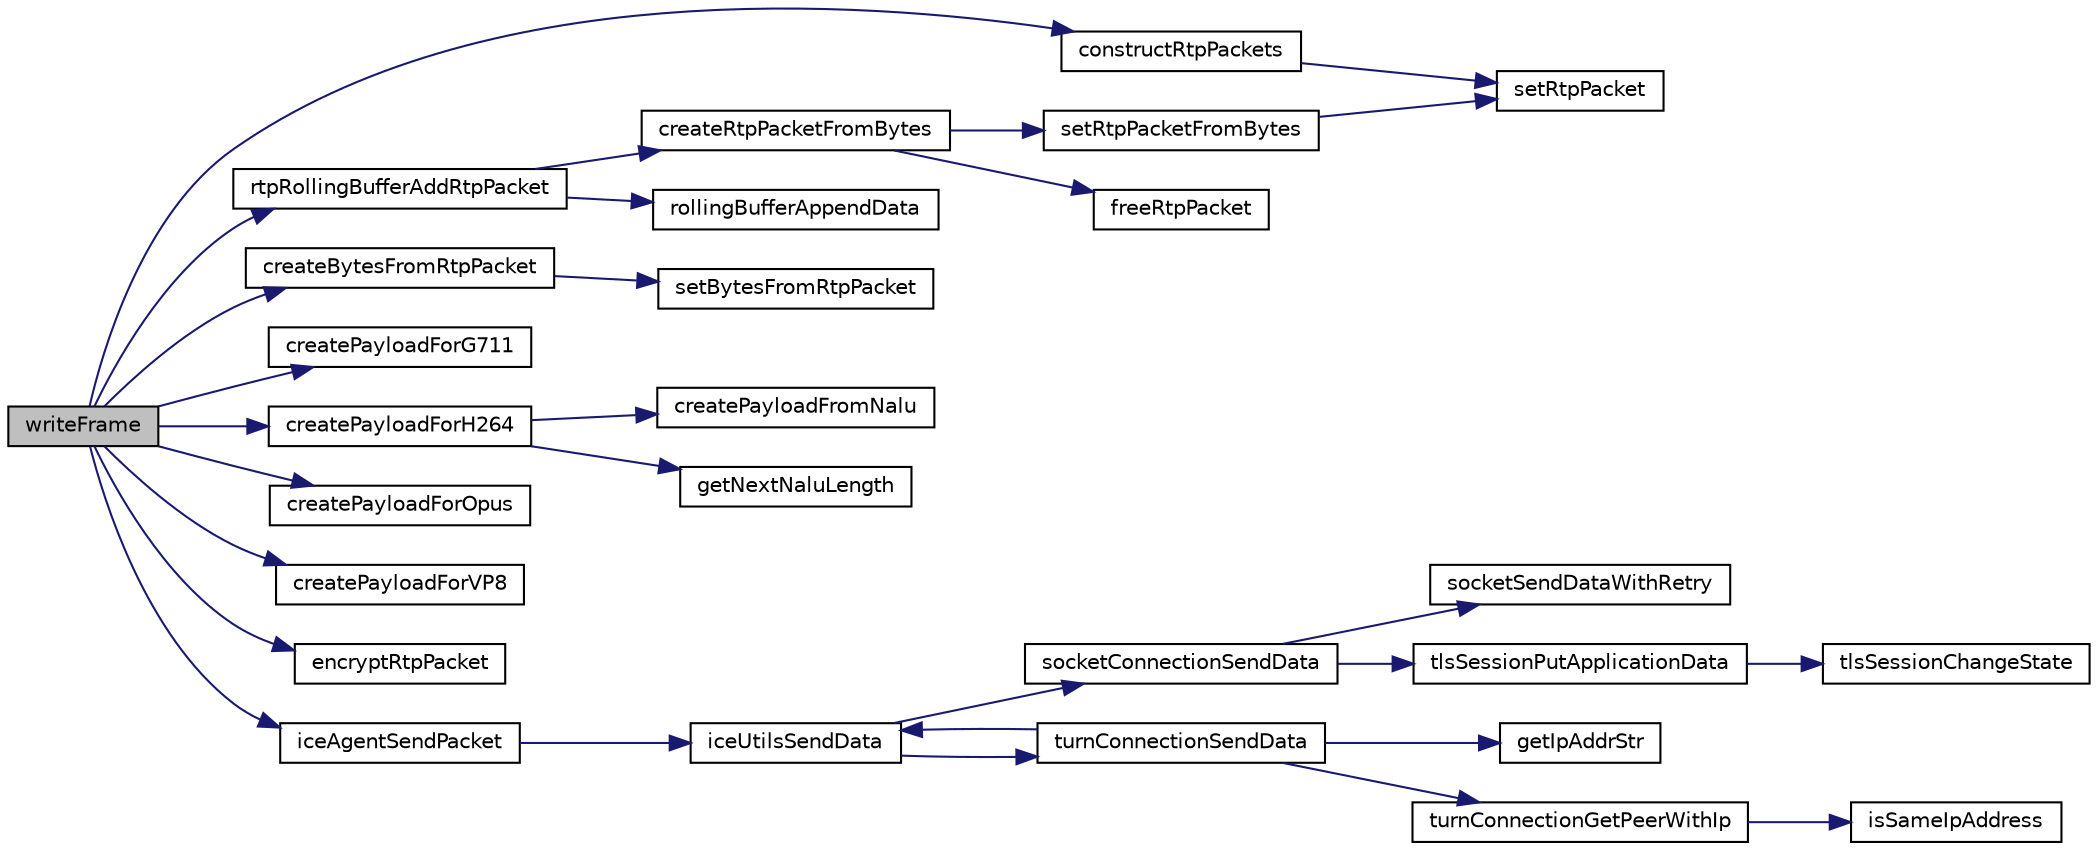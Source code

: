 digraph "writeFrame"
{
 // LATEX_PDF_SIZE
  edge [fontname="Helvetica",fontsize="10",labelfontname="Helvetica",labelfontsize="10"];
  node [fontname="Helvetica",fontsize="10",shape=record];
  rankdir="LR";
  Node1 [label="writeFrame",height=0.2,width=0.4,color="black", fillcolor="grey75", style="filled", fontcolor="black",tooltip="Packetizes and sends media via the configuration specified by the RtcRtpTransceiver."];
  Node1 -> Node2 [color="midnightblue",fontsize="10",style="solid",fontname="Helvetica"];
  Node2 [label="constructRtpPackets",height=0.2,width=0.4,color="black", fillcolor="white", style="filled",URL="$RtpPacket_8c.html#a781c9fdecd3fdb22697960449adb3412",tooltip=" "];
  Node2 -> Node3 [color="midnightblue",fontsize="10",style="solid",fontname="Helvetica"];
  Node3 [label="setRtpPacket",height=0.2,width=0.4,color="black", fillcolor="white", style="filled",URL="$RtpPacket_8c.html#a37d0e3e5a7de3f4b175d172c4673ab0a",tooltip=" "];
  Node1 -> Node4 [color="midnightblue",fontsize="10",style="solid",fontname="Helvetica"];
  Node4 [label="createBytesFromRtpPacket",height=0.2,width=0.4,color="black", fillcolor="white", style="filled",URL="$RtpPacket_8c.html#a7eedc4b79bda85bf810d70bb84cd920e",tooltip=" "];
  Node4 -> Node5 [color="midnightblue",fontsize="10",style="solid",fontname="Helvetica"];
  Node5 [label="setBytesFromRtpPacket",height=0.2,width=0.4,color="black", fillcolor="white", style="filled",URL="$RtpPacket_8c.html#aa714b7747817942cff4b2aaac3ff62fd",tooltip=" "];
  Node1 -> Node6 [color="midnightblue",fontsize="10",style="solid",fontname="Helvetica"];
  Node6 [label="createPayloadForG711",height=0.2,width=0.4,color="black", fillcolor="white", style="filled",URL="$RtpG711Payloader_8c.html#a780563e6f0f19b4de917fad031c7b982",tooltip=" "];
  Node1 -> Node7 [color="midnightblue",fontsize="10",style="solid",fontname="Helvetica"];
  Node7 [label="createPayloadForH264",height=0.2,width=0.4,color="black", fillcolor="white", style="filled",URL="$RtpH264Payloader_8c.html#a2e2a5fd1437d44a603302b83adae52b4",tooltip=" "];
  Node7 -> Node8 [color="midnightblue",fontsize="10",style="solid",fontname="Helvetica"];
  Node8 [label="createPayloadFromNalu",height=0.2,width=0.4,color="black", fillcolor="white", style="filled",URL="$RtpH264Payloader_8c.html#ae95e9194dafde123c71c861280ec2dfa",tooltip=" "];
  Node7 -> Node9 [color="midnightblue",fontsize="10",style="solid",fontname="Helvetica"];
  Node9 [label="getNextNaluLength",height=0.2,width=0.4,color="black", fillcolor="white", style="filled",URL="$RtpH264Payloader_8c.html#a250af3bb605e890c813cc115ac520969",tooltip=" "];
  Node1 -> Node10 [color="midnightblue",fontsize="10",style="solid",fontname="Helvetica"];
  Node10 [label="createPayloadForOpus",height=0.2,width=0.4,color="black", fillcolor="white", style="filled",URL="$RtpOpusPayloader_8c.html#a0e3f6d4d676e6ce8854a23ca315ad55b",tooltip=" "];
  Node1 -> Node11 [color="midnightblue",fontsize="10",style="solid",fontname="Helvetica"];
  Node11 [label="createPayloadForVP8",height=0.2,width=0.4,color="black", fillcolor="white", style="filled",URL="$RtpVP8Payloader_8c.html#a7e222fc0e8c054c54e6e8607bac57331",tooltip=" "];
  Node1 -> Node12 [color="midnightblue",fontsize="10",style="solid",fontname="Helvetica"];
  Node12 [label="encryptRtpPacket",height=0.2,width=0.4,color="black", fillcolor="white", style="filled",URL="$SrtpSession_8c.html#a34f38afe20eee6ebc05aeb21ae2c33ec",tooltip=" "];
  Node1 -> Node13 [color="midnightblue",fontsize="10",style="solid",fontname="Helvetica"];
  Node13 [label="iceAgentSendPacket",height=0.2,width=0.4,color="black", fillcolor="white", style="filled",URL="$IceAgent_8c.html#a23515725a875e5a1b44e90f2b36f2dd2",tooltip=" "];
  Node13 -> Node14 [color="midnightblue",fontsize="10",style="solid",fontname="Helvetica"];
  Node14 [label="iceUtilsSendData",height=0.2,width=0.4,color="black", fillcolor="white", style="filled",URL="$IceUtils_8c.html#abffd2f385a91e5840b12912df46777d4",tooltip=" "];
  Node14 -> Node15 [color="midnightblue",fontsize="10",style="solid",fontname="Helvetica"];
  Node15 [label="socketConnectionSendData",height=0.2,width=0.4,color="black", fillcolor="white", style="filled",URL="$SocketConnection_8c.html#abbba4e0cf8c625191e47489fca04d9b7",tooltip=" "];
  Node15 -> Node16 [color="midnightblue",fontsize="10",style="solid",fontname="Helvetica"];
  Node16 [label="socketSendDataWithRetry",height=0.2,width=0.4,color="black", fillcolor="white", style="filled",URL="$SocketConnection_8c.html#a731488b5d3008cdfe4ba64b9ab1ec891",tooltip=" "];
  Node15 -> Node17 [color="midnightblue",fontsize="10",style="solid",fontname="Helvetica"];
  Node17 [label="tlsSessionPutApplicationData",height=0.2,width=0.4,color="black", fillcolor="white", style="filled",URL="$Tls_8h.html#ad7b4cabf02bfbbc2d36e3abe4163fff2",tooltip=" "];
  Node17 -> Node18 [color="midnightblue",fontsize="10",style="solid",fontname="Helvetica"];
  Node18 [label="tlsSessionChangeState",height=0.2,width=0.4,color="black", fillcolor="white", style="filled",URL="$Tls_8c.html#a7dbb041b5b15c6784e9f57a09a08d467",tooltip=" "];
  Node14 -> Node19 [color="midnightblue",fontsize="10",style="solid",fontname="Helvetica"];
  Node19 [label="turnConnectionSendData",height=0.2,width=0.4,color="black", fillcolor="white", style="filled",URL="$TurnConnection_8c.html#a0d996d98abef81b2f6c54be480ef7ea1",tooltip=" "];
  Node19 -> Node20 [color="midnightblue",fontsize="10",style="solid",fontname="Helvetica"];
  Node20 [label="getIpAddrStr",height=0.2,width=0.4,color="black", fillcolor="white", style="filled",URL="$Network_8c.html#afaa547109e09c5a34437553b7258e818",tooltip=" "];
  Node19 -> Node14 [color="midnightblue",fontsize="10",style="solid",fontname="Helvetica"];
  Node19 -> Node21 [color="midnightblue",fontsize="10",style="solid",fontname="Helvetica"];
  Node21 [label="turnConnectionGetPeerWithIp",height=0.2,width=0.4,color="black", fillcolor="white", style="filled",URL="$TurnConnection_8c.html#a9554f30fbafbccca935277837ee1b2dc",tooltip=" "];
  Node21 -> Node22 [color="midnightblue",fontsize="10",style="solid",fontname="Helvetica"];
  Node22 [label="isSameIpAddress",height=0.2,width=0.4,color="black", fillcolor="white", style="filled",URL="$Network_8c.html#a05d12502235a4a9313ba49cdfc4487a4",tooltip=" "];
  Node1 -> Node23 [color="midnightblue",fontsize="10",style="solid",fontname="Helvetica"];
  Node23 [label="rtpRollingBufferAddRtpPacket",height=0.2,width=0.4,color="black", fillcolor="white", style="filled",URL="$RtpRollingBuffer_8c.html#abf2b32f9fe0ec57657ba0f916dc8406f",tooltip=" "];
  Node23 -> Node24 [color="midnightblue",fontsize="10",style="solid",fontname="Helvetica"];
  Node24 [label="createRtpPacketFromBytes",height=0.2,width=0.4,color="black", fillcolor="white", style="filled",URL="$RtpPacket_8c.html#a14ddfcfb8e5d665343585881c1aeac65",tooltip=" "];
  Node24 -> Node25 [color="midnightblue",fontsize="10",style="solid",fontname="Helvetica"];
  Node25 [label="freeRtpPacket",height=0.2,width=0.4,color="black", fillcolor="white", style="filled",URL="$RtpPacket_8c.html#af5c0526f452ce354c0f92497668f5ad9",tooltip=" "];
  Node24 -> Node26 [color="midnightblue",fontsize="10",style="solid",fontname="Helvetica"];
  Node26 [label="setRtpPacketFromBytes",height=0.2,width=0.4,color="black", fillcolor="white", style="filled",URL="$RtpPacket_8c.html#ada25ad6c790ab2cea8b42ee2e9cbac87",tooltip=" "];
  Node26 -> Node3 [color="midnightblue",fontsize="10",style="solid",fontname="Helvetica"];
  Node23 -> Node27 [color="midnightblue",fontsize="10",style="solid",fontname="Helvetica"];
  Node27 [label="rollingBufferAppendData",height=0.2,width=0.4,color="black", fillcolor="white", style="filled",URL="$RollingBuffer_8c.html#a04213cc969ed0dfb5cde85ebbfeb6912",tooltip=" "];
}
